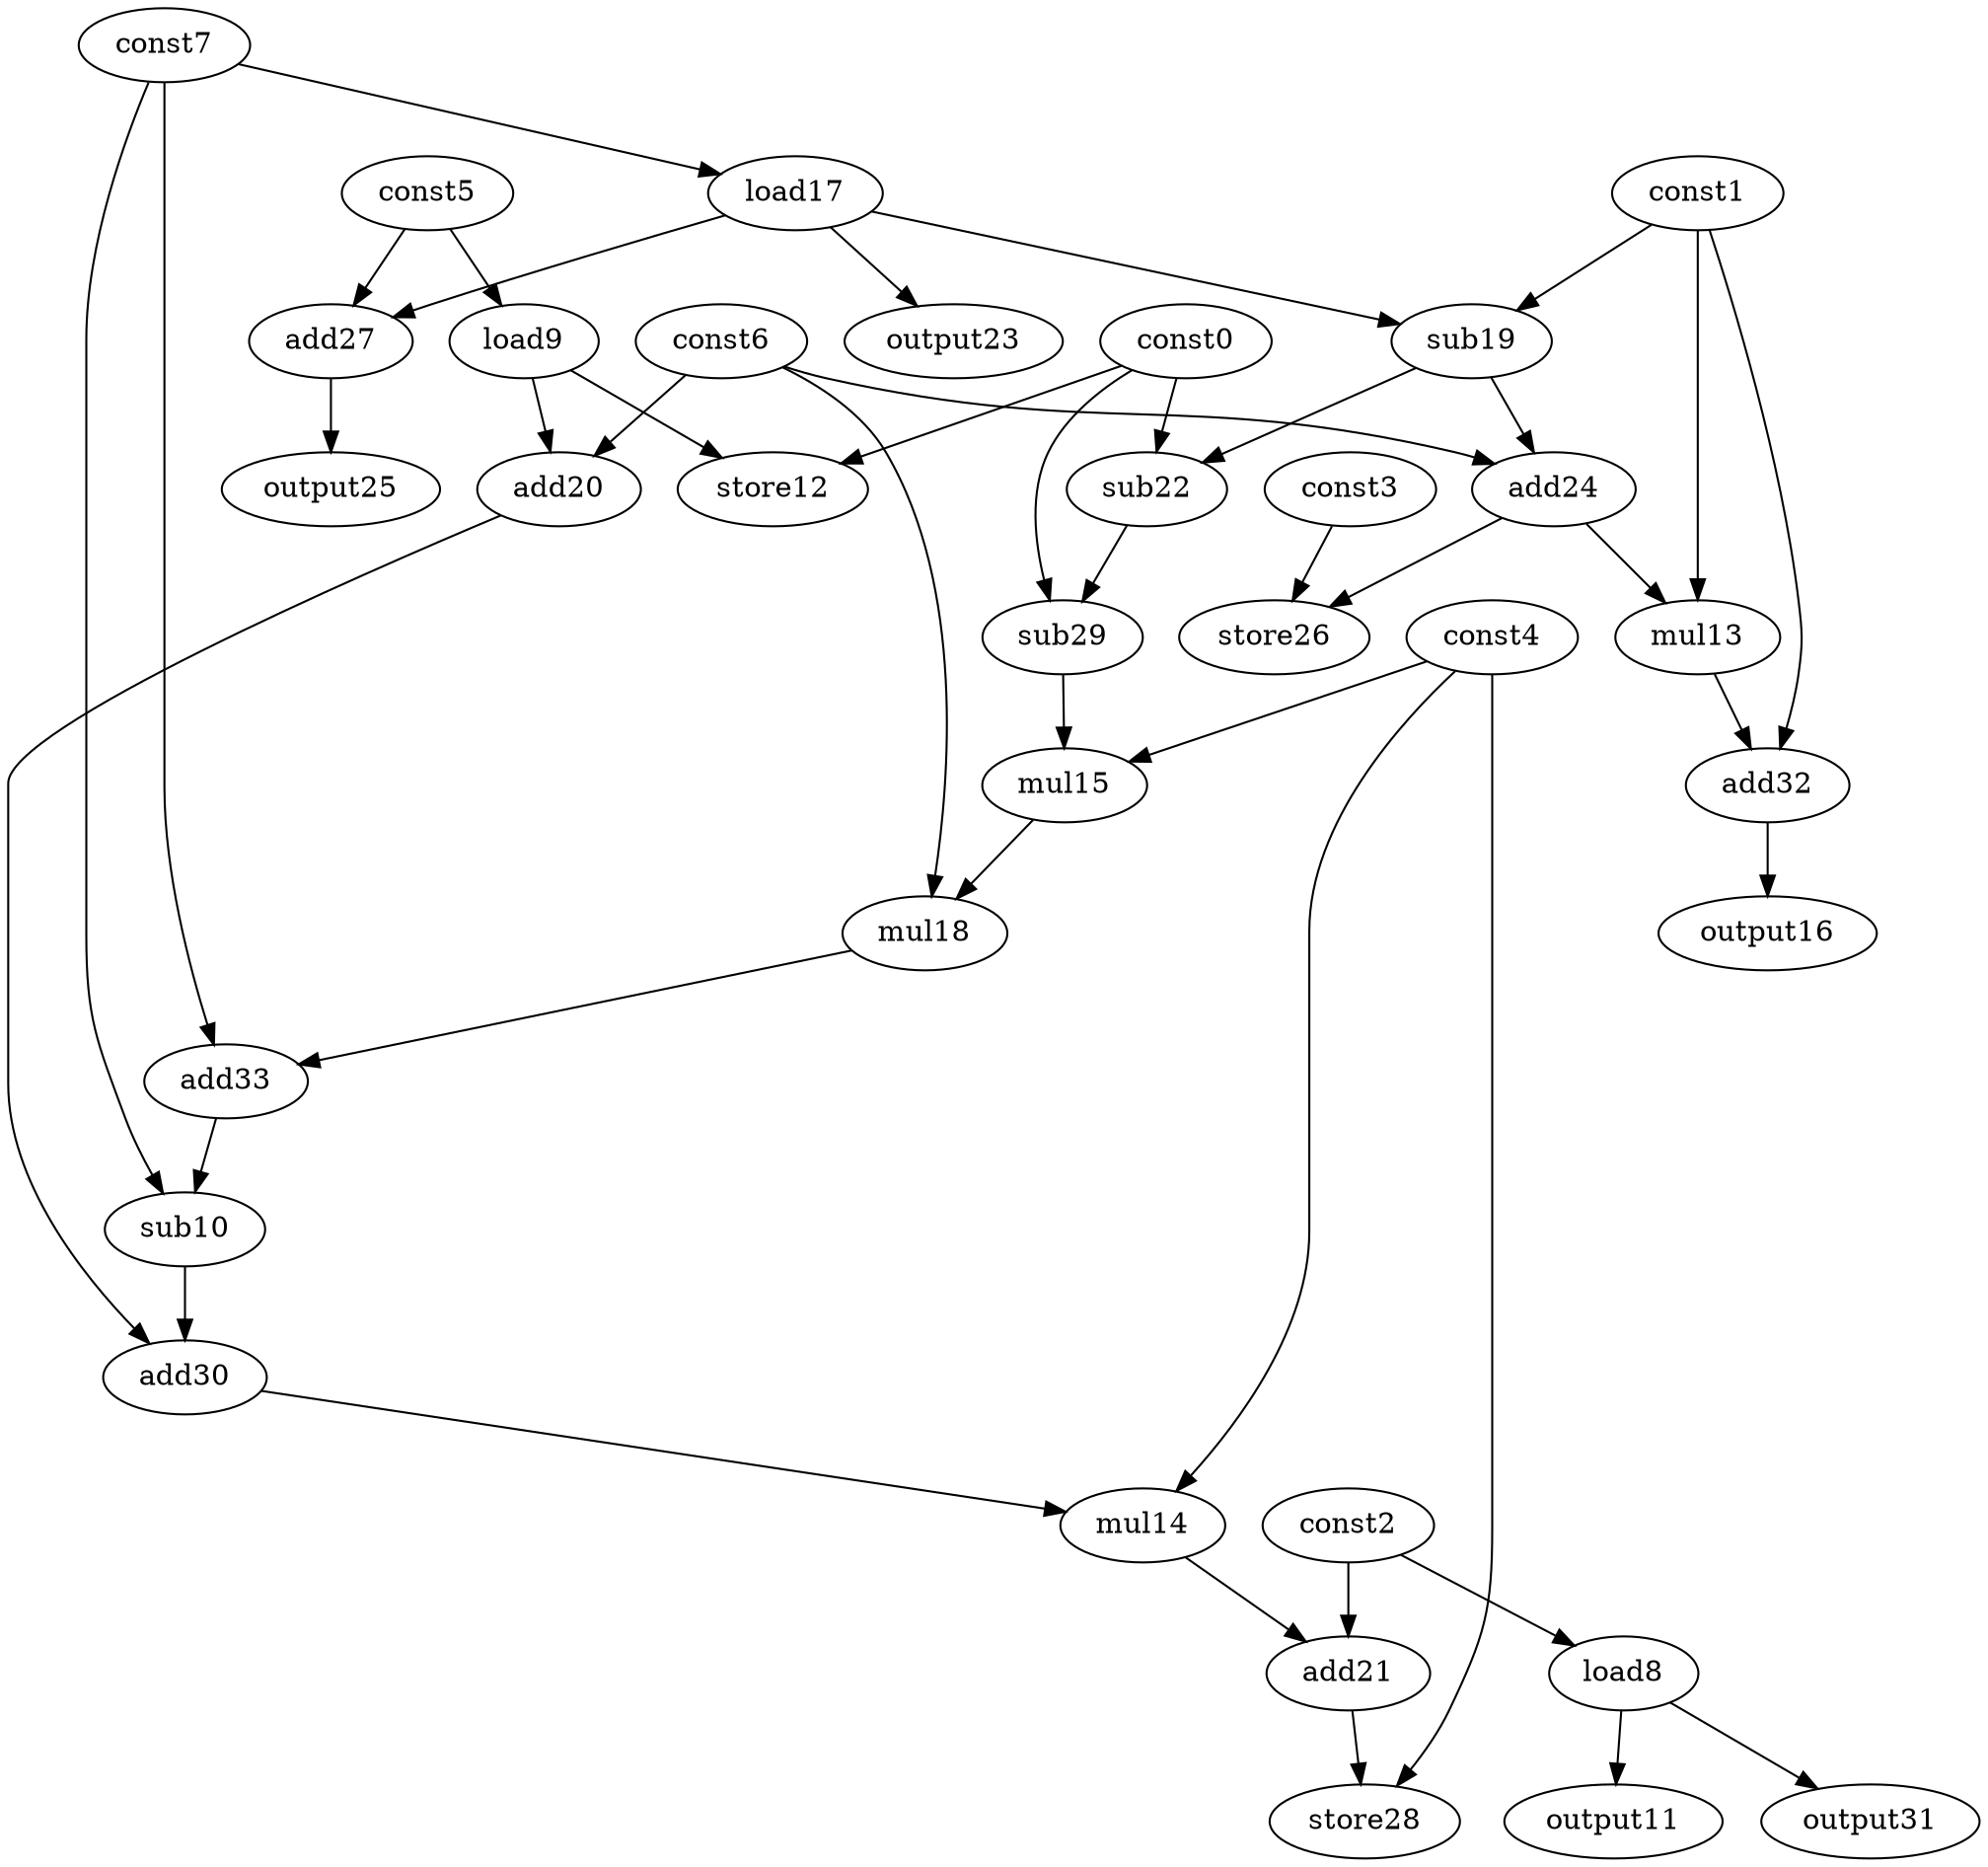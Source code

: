 digraph G { 
const0[opcode=const]; 
const1[opcode=const]; 
const2[opcode=const]; 
const3[opcode=const]; 
const4[opcode=const]; 
const5[opcode=const]; 
const6[opcode=const]; 
const7[opcode=const]; 
load8[opcode=load]; 
load9[opcode=load]; 
sub10[opcode=sub]; 
output11[opcode=output]; 
store12[opcode=store]; 
mul13[opcode=mul]; 
mul14[opcode=mul]; 
mul15[opcode=mul]; 
output16[opcode=output]; 
load17[opcode=load]; 
mul18[opcode=mul]; 
sub19[opcode=sub]; 
add20[opcode=add]; 
add21[opcode=add]; 
sub22[opcode=sub]; 
output23[opcode=output]; 
add24[opcode=add]; 
output25[opcode=output]; 
store26[opcode=store]; 
add27[opcode=add]; 
store28[opcode=store]; 
sub29[opcode=sub]; 
add30[opcode=add]; 
output31[opcode=output]; 
add32[opcode=add]; 
add33[opcode=add]; 
const2->load8[operand=0];
const5->load9[operand=0];
const7->load17[operand=0];
load8->output11[operand=0];
const0->store12[operand=0];
load9->store12[operand=1];
load17->sub19[operand=0];
const1->sub19[operand=1];
load9->add20[operand=0];
const6->add20[operand=1];
load17->output23[operand=0];
load17->add27[operand=0];
const5->add27[operand=1];
load8->output31[operand=0];
const0->sub22[operand=0];
sub19->sub22[operand=1];
sub19->add24[operand=0];
const6->add24[operand=1];
add27->output25[operand=0];
add24->mul13[operand=0];
const1->mul13[operand=1];
add24->store26[operand=0];
const3->store26[operand=1];
const0->sub29[operand=0];
sub22->sub29[operand=1];
const4->mul15[operand=0];
sub29->mul15[operand=1];
const1->add32[operand=0];
mul13->add32[operand=1];
add32->output16[operand=0];
const6->mul18[operand=0];
mul15->mul18[operand=1];
mul18->add33[operand=0];
const7->add33[operand=1];
add33->sub10[operand=0];
const7->sub10[operand=1];
sub10->add30[operand=0];
add20->add30[operand=1];
const4->mul14[operand=0];
add30->mul14[operand=1];
const2->add21[operand=0];
mul14->add21[operand=1];
const4->store28[operand=0];
add21->store28[operand=1];
}
